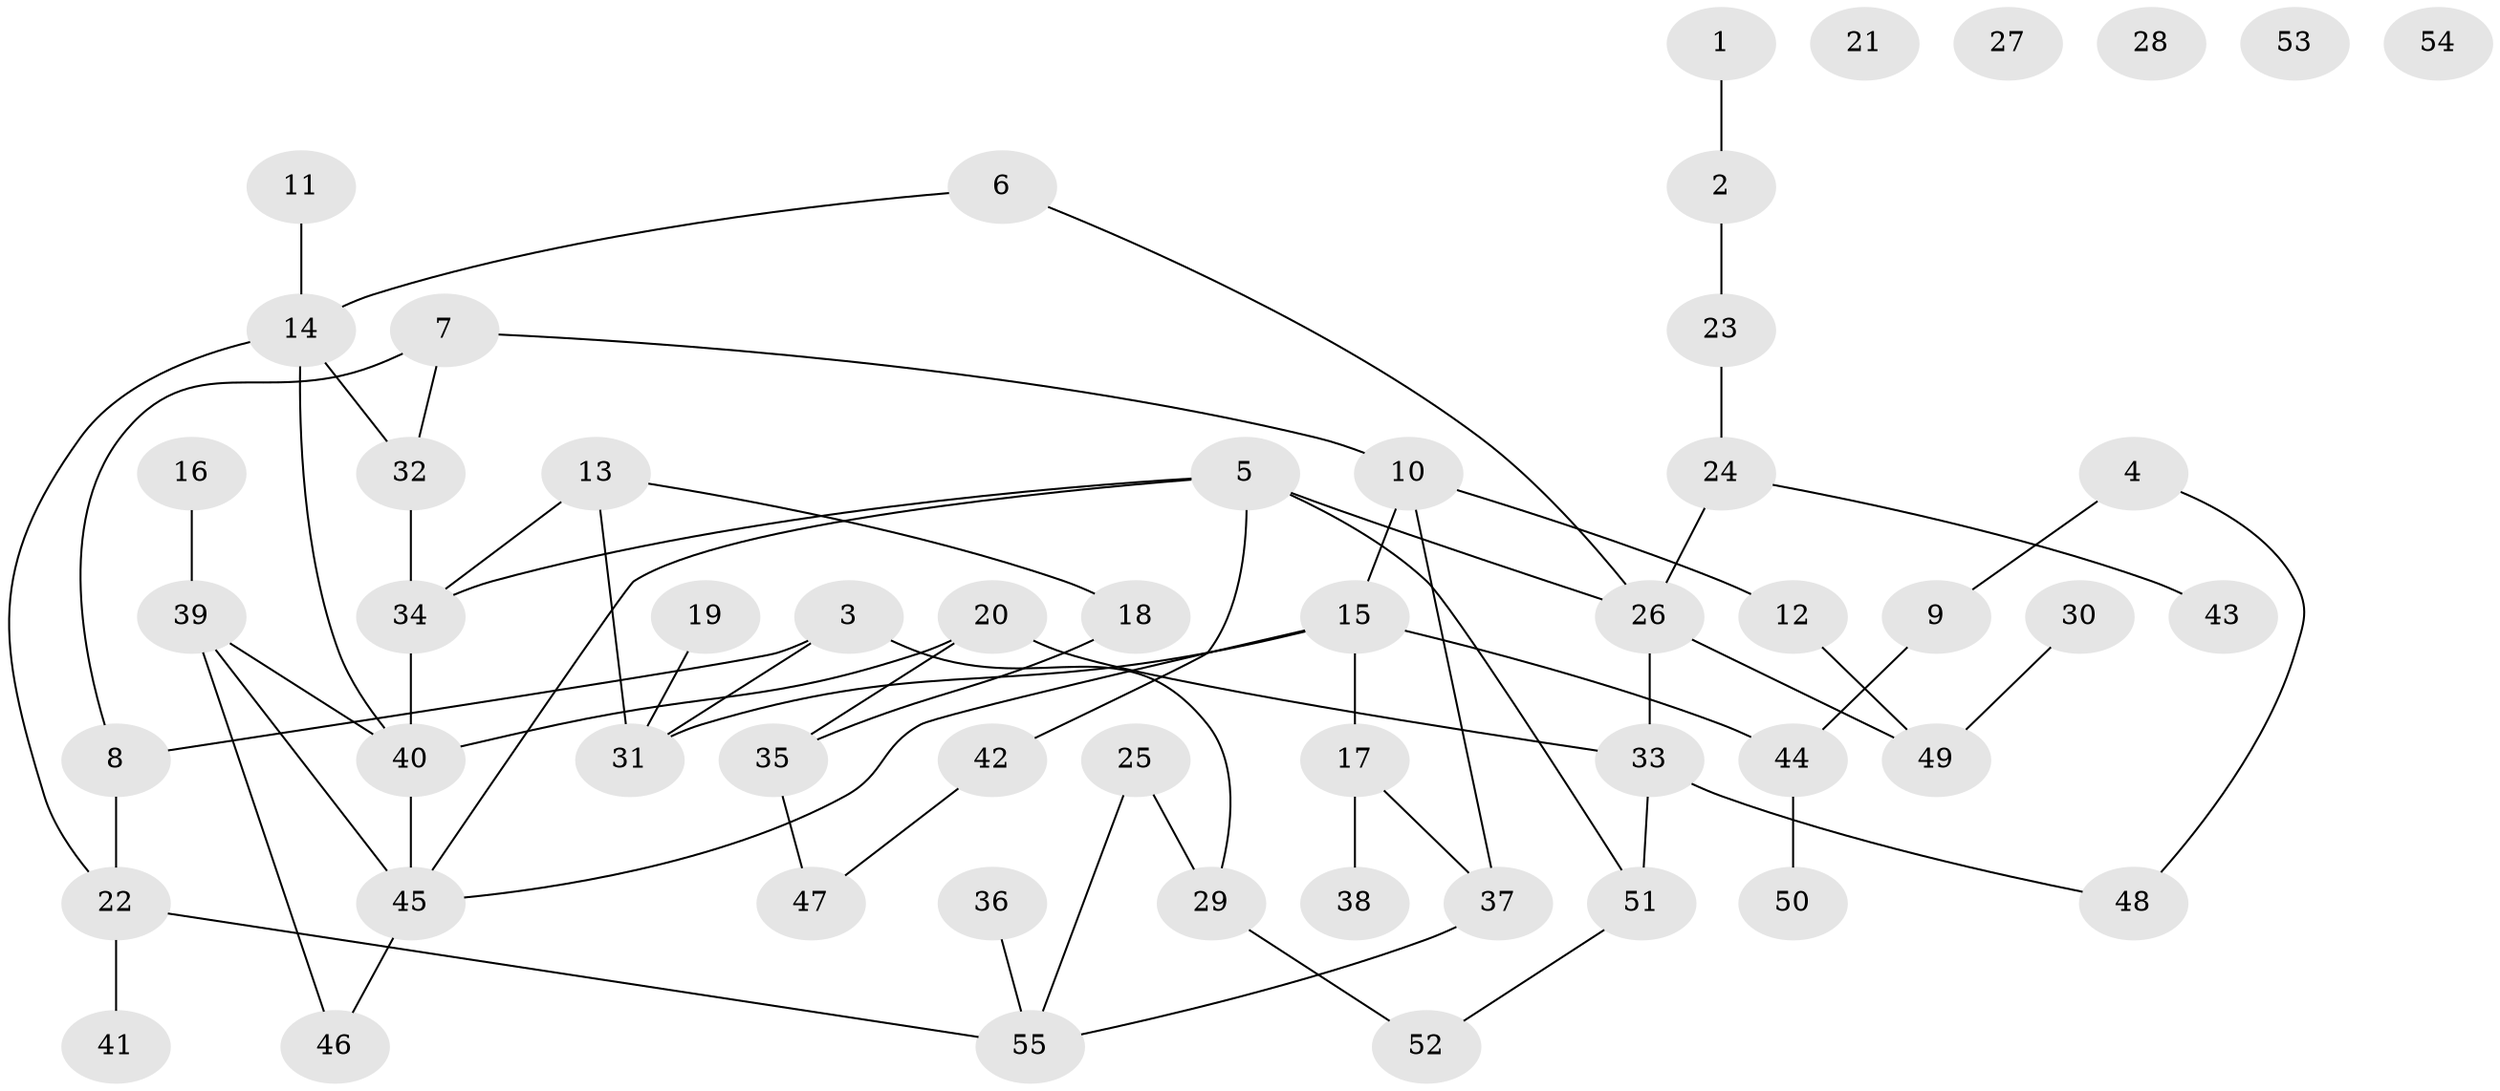 // Generated by graph-tools (version 1.1) at 2025/33/03/09/25 02:33:54]
// undirected, 55 vertices, 68 edges
graph export_dot {
graph [start="1"]
  node [color=gray90,style=filled];
  1;
  2;
  3;
  4;
  5;
  6;
  7;
  8;
  9;
  10;
  11;
  12;
  13;
  14;
  15;
  16;
  17;
  18;
  19;
  20;
  21;
  22;
  23;
  24;
  25;
  26;
  27;
  28;
  29;
  30;
  31;
  32;
  33;
  34;
  35;
  36;
  37;
  38;
  39;
  40;
  41;
  42;
  43;
  44;
  45;
  46;
  47;
  48;
  49;
  50;
  51;
  52;
  53;
  54;
  55;
  1 -- 2;
  2 -- 23;
  3 -- 8;
  3 -- 29;
  3 -- 31;
  4 -- 9;
  4 -- 48;
  5 -- 26;
  5 -- 34;
  5 -- 42;
  5 -- 45;
  5 -- 51;
  6 -- 14;
  6 -- 26;
  7 -- 8;
  7 -- 10;
  7 -- 32;
  8 -- 22;
  9 -- 44;
  10 -- 12;
  10 -- 15;
  10 -- 37;
  11 -- 14;
  12 -- 49;
  13 -- 18;
  13 -- 31;
  13 -- 34;
  14 -- 22;
  14 -- 32;
  14 -- 40;
  15 -- 17;
  15 -- 31;
  15 -- 44;
  15 -- 45;
  16 -- 39;
  17 -- 37;
  17 -- 38;
  18 -- 35;
  19 -- 31;
  20 -- 33;
  20 -- 35;
  20 -- 40;
  22 -- 41;
  22 -- 55;
  23 -- 24;
  24 -- 26;
  24 -- 43;
  25 -- 29;
  25 -- 55;
  26 -- 33;
  26 -- 49;
  29 -- 52;
  30 -- 49;
  32 -- 34;
  33 -- 48;
  33 -- 51;
  34 -- 40;
  35 -- 47;
  36 -- 55;
  37 -- 55;
  39 -- 40;
  39 -- 45;
  39 -- 46;
  40 -- 45;
  42 -- 47;
  44 -- 50;
  45 -- 46;
  51 -- 52;
}

